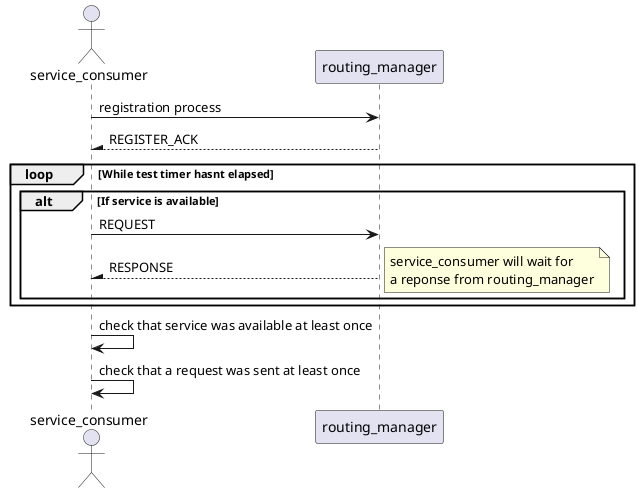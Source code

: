 @startuml

Actor service_consumer as SC

participant routing_manager as RM

SC -> RM : registration process

RM --\ SC : REGISTER_ACK

loop While test timer hasnt elapsed

  alt If service is available

    SC -> RM : REQUEST

    RM --\ SC : RESPONSE
    
    note right
      service_consumer will wait for
      a reponse from routing_manager
    end note
  end

end

SC -> SC : check that service was available at least once

SC -> SC : check that a request was sent at least once

@enduml
